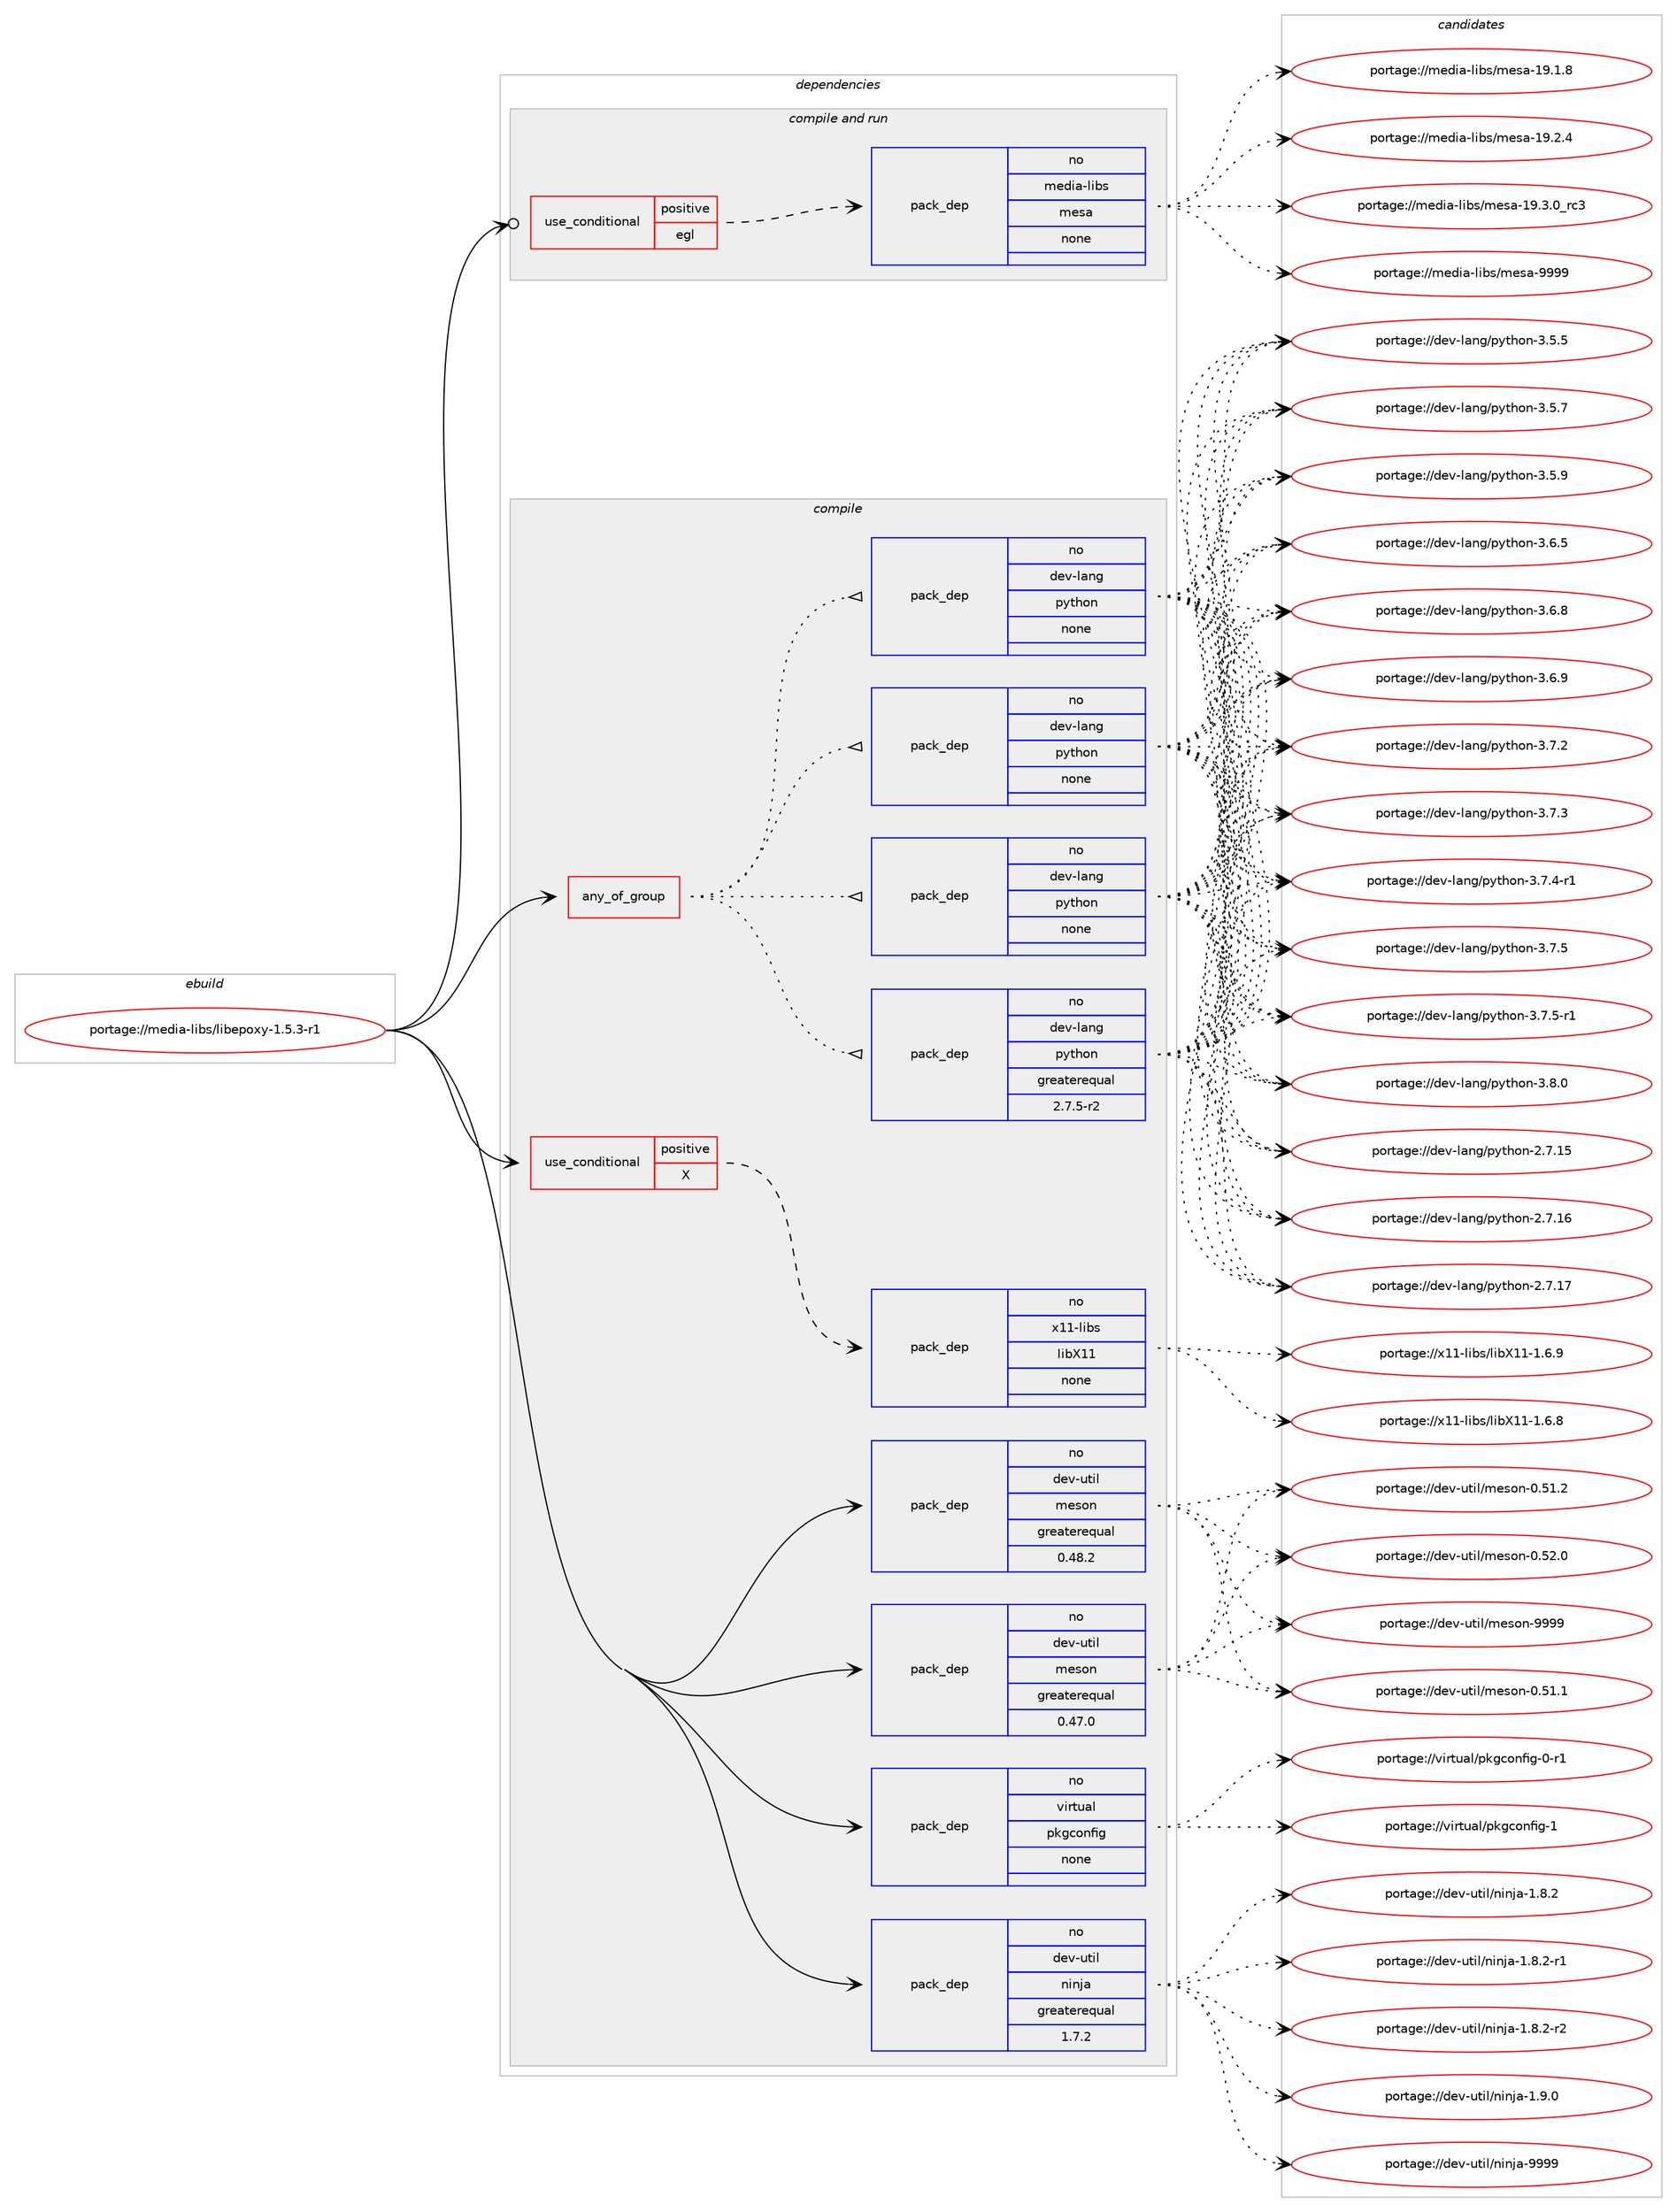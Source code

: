 digraph prolog {

# *************
# Graph options
# *************

newrank=true;
concentrate=true;
compound=true;
graph [rankdir=LR,fontname=Helvetica,fontsize=10,ranksep=1.5];#, ranksep=2.5, nodesep=0.2];
edge  [arrowhead=vee];
node  [fontname=Helvetica,fontsize=10];

# **********
# The ebuild
# **********

subgraph cluster_leftcol {
color=gray;
rank=same;
label=<<i>ebuild</i>>;
id [label="portage://media-libs/libepoxy-1.5.3-r1", color=red, width=4, href="../media-libs/libepoxy-1.5.3-r1.svg"];
}

# ****************
# The dependencies
# ****************

subgraph cluster_midcol {
color=gray;
label=<<i>dependencies</i>>;
subgraph cluster_compile {
fillcolor="#eeeeee";
style=filled;
label=<<i>compile</i>>;
subgraph any5061 {
dependency320280 [label=<<TABLE BORDER="0" CELLBORDER="1" CELLSPACING="0" CELLPADDING="4"><TR><TD CELLPADDING="10">any_of_group</TD></TR></TABLE>>, shape=none, color=red];subgraph pack235138 {
dependency320281 [label=<<TABLE BORDER="0" CELLBORDER="1" CELLSPACING="0" CELLPADDING="4" WIDTH="220"><TR><TD ROWSPAN="6" CELLPADDING="30">pack_dep</TD></TR><TR><TD WIDTH="110">no</TD></TR><TR><TD>dev-lang</TD></TR><TR><TD>python</TD></TR><TR><TD>none</TD></TR><TR><TD></TD></TR></TABLE>>, shape=none, color=blue];
}
dependency320280:e -> dependency320281:w [weight=20,style="dotted",arrowhead="oinv"];
subgraph pack235139 {
dependency320282 [label=<<TABLE BORDER="0" CELLBORDER="1" CELLSPACING="0" CELLPADDING="4" WIDTH="220"><TR><TD ROWSPAN="6" CELLPADDING="30">pack_dep</TD></TR><TR><TD WIDTH="110">no</TD></TR><TR><TD>dev-lang</TD></TR><TR><TD>python</TD></TR><TR><TD>none</TD></TR><TR><TD></TD></TR></TABLE>>, shape=none, color=blue];
}
dependency320280:e -> dependency320282:w [weight=20,style="dotted",arrowhead="oinv"];
subgraph pack235140 {
dependency320283 [label=<<TABLE BORDER="0" CELLBORDER="1" CELLSPACING="0" CELLPADDING="4" WIDTH="220"><TR><TD ROWSPAN="6" CELLPADDING="30">pack_dep</TD></TR><TR><TD WIDTH="110">no</TD></TR><TR><TD>dev-lang</TD></TR><TR><TD>python</TD></TR><TR><TD>none</TD></TR><TR><TD></TD></TR></TABLE>>, shape=none, color=blue];
}
dependency320280:e -> dependency320283:w [weight=20,style="dotted",arrowhead="oinv"];
subgraph pack235141 {
dependency320284 [label=<<TABLE BORDER="0" CELLBORDER="1" CELLSPACING="0" CELLPADDING="4" WIDTH="220"><TR><TD ROWSPAN="6" CELLPADDING="30">pack_dep</TD></TR><TR><TD WIDTH="110">no</TD></TR><TR><TD>dev-lang</TD></TR><TR><TD>python</TD></TR><TR><TD>greaterequal</TD></TR><TR><TD>2.7.5-r2</TD></TR></TABLE>>, shape=none, color=blue];
}
dependency320280:e -> dependency320284:w [weight=20,style="dotted",arrowhead="oinv"];
}
id:e -> dependency320280:w [weight=20,style="solid",arrowhead="vee"];
subgraph cond79953 {
dependency320285 [label=<<TABLE BORDER="0" CELLBORDER="1" CELLSPACING="0" CELLPADDING="4"><TR><TD ROWSPAN="3" CELLPADDING="10">use_conditional</TD></TR><TR><TD>positive</TD></TR><TR><TD>X</TD></TR></TABLE>>, shape=none, color=red];
subgraph pack235142 {
dependency320286 [label=<<TABLE BORDER="0" CELLBORDER="1" CELLSPACING="0" CELLPADDING="4" WIDTH="220"><TR><TD ROWSPAN="6" CELLPADDING="30">pack_dep</TD></TR><TR><TD WIDTH="110">no</TD></TR><TR><TD>x11-libs</TD></TR><TR><TD>libX11</TD></TR><TR><TD>none</TD></TR><TR><TD></TD></TR></TABLE>>, shape=none, color=blue];
}
dependency320285:e -> dependency320286:w [weight=20,style="dashed",arrowhead="vee"];
}
id:e -> dependency320285:w [weight=20,style="solid",arrowhead="vee"];
subgraph pack235143 {
dependency320287 [label=<<TABLE BORDER="0" CELLBORDER="1" CELLSPACING="0" CELLPADDING="4" WIDTH="220"><TR><TD ROWSPAN="6" CELLPADDING="30">pack_dep</TD></TR><TR><TD WIDTH="110">no</TD></TR><TR><TD>dev-util</TD></TR><TR><TD>meson</TD></TR><TR><TD>greaterequal</TD></TR><TR><TD>0.47.0</TD></TR></TABLE>>, shape=none, color=blue];
}
id:e -> dependency320287:w [weight=20,style="solid",arrowhead="vee"];
subgraph pack235144 {
dependency320288 [label=<<TABLE BORDER="0" CELLBORDER="1" CELLSPACING="0" CELLPADDING="4" WIDTH="220"><TR><TD ROWSPAN="6" CELLPADDING="30">pack_dep</TD></TR><TR><TD WIDTH="110">no</TD></TR><TR><TD>dev-util</TD></TR><TR><TD>meson</TD></TR><TR><TD>greaterequal</TD></TR><TR><TD>0.48.2</TD></TR></TABLE>>, shape=none, color=blue];
}
id:e -> dependency320288:w [weight=20,style="solid",arrowhead="vee"];
subgraph pack235145 {
dependency320289 [label=<<TABLE BORDER="0" CELLBORDER="1" CELLSPACING="0" CELLPADDING="4" WIDTH="220"><TR><TD ROWSPAN="6" CELLPADDING="30">pack_dep</TD></TR><TR><TD WIDTH="110">no</TD></TR><TR><TD>dev-util</TD></TR><TR><TD>ninja</TD></TR><TR><TD>greaterequal</TD></TR><TR><TD>1.7.2</TD></TR></TABLE>>, shape=none, color=blue];
}
id:e -> dependency320289:w [weight=20,style="solid",arrowhead="vee"];
subgraph pack235146 {
dependency320290 [label=<<TABLE BORDER="0" CELLBORDER="1" CELLSPACING="0" CELLPADDING="4" WIDTH="220"><TR><TD ROWSPAN="6" CELLPADDING="30">pack_dep</TD></TR><TR><TD WIDTH="110">no</TD></TR><TR><TD>virtual</TD></TR><TR><TD>pkgconfig</TD></TR><TR><TD>none</TD></TR><TR><TD></TD></TR></TABLE>>, shape=none, color=blue];
}
id:e -> dependency320290:w [weight=20,style="solid",arrowhead="vee"];
}
subgraph cluster_compileandrun {
fillcolor="#eeeeee";
style=filled;
label=<<i>compile and run</i>>;
subgraph cond79954 {
dependency320291 [label=<<TABLE BORDER="0" CELLBORDER="1" CELLSPACING="0" CELLPADDING="4"><TR><TD ROWSPAN="3" CELLPADDING="10">use_conditional</TD></TR><TR><TD>positive</TD></TR><TR><TD>egl</TD></TR></TABLE>>, shape=none, color=red];
subgraph pack235147 {
dependency320292 [label=<<TABLE BORDER="0" CELLBORDER="1" CELLSPACING="0" CELLPADDING="4" WIDTH="220"><TR><TD ROWSPAN="6" CELLPADDING="30">pack_dep</TD></TR><TR><TD WIDTH="110">no</TD></TR><TR><TD>media-libs</TD></TR><TR><TD>mesa</TD></TR><TR><TD>none</TD></TR><TR><TD></TD></TR></TABLE>>, shape=none, color=blue];
}
dependency320291:e -> dependency320292:w [weight=20,style="dashed",arrowhead="vee"];
}
id:e -> dependency320291:w [weight=20,style="solid",arrowhead="odotvee"];
}
subgraph cluster_run {
fillcolor="#eeeeee";
style=filled;
label=<<i>run</i>>;
}
}

# **************
# The candidates
# **************

subgraph cluster_choices {
rank=same;
color=gray;
label=<<i>candidates</i>>;

subgraph choice235138 {
color=black;
nodesep=1;
choiceportage10010111845108971101034711212111610411111045504655464953 [label="portage://dev-lang/python-2.7.15", color=red, width=4,href="../dev-lang/python-2.7.15.svg"];
choiceportage10010111845108971101034711212111610411111045504655464954 [label="portage://dev-lang/python-2.7.16", color=red, width=4,href="../dev-lang/python-2.7.16.svg"];
choiceportage10010111845108971101034711212111610411111045504655464955 [label="portage://dev-lang/python-2.7.17", color=red, width=4,href="../dev-lang/python-2.7.17.svg"];
choiceportage100101118451089711010347112121116104111110455146534653 [label="portage://dev-lang/python-3.5.5", color=red, width=4,href="../dev-lang/python-3.5.5.svg"];
choiceportage100101118451089711010347112121116104111110455146534655 [label="portage://dev-lang/python-3.5.7", color=red, width=4,href="../dev-lang/python-3.5.7.svg"];
choiceportage100101118451089711010347112121116104111110455146534657 [label="portage://dev-lang/python-3.5.9", color=red, width=4,href="../dev-lang/python-3.5.9.svg"];
choiceportage100101118451089711010347112121116104111110455146544653 [label="portage://dev-lang/python-3.6.5", color=red, width=4,href="../dev-lang/python-3.6.5.svg"];
choiceportage100101118451089711010347112121116104111110455146544656 [label="portage://dev-lang/python-3.6.8", color=red, width=4,href="../dev-lang/python-3.6.8.svg"];
choiceportage100101118451089711010347112121116104111110455146544657 [label="portage://dev-lang/python-3.6.9", color=red, width=4,href="../dev-lang/python-3.6.9.svg"];
choiceportage100101118451089711010347112121116104111110455146554650 [label="portage://dev-lang/python-3.7.2", color=red, width=4,href="../dev-lang/python-3.7.2.svg"];
choiceportage100101118451089711010347112121116104111110455146554651 [label="portage://dev-lang/python-3.7.3", color=red, width=4,href="../dev-lang/python-3.7.3.svg"];
choiceportage1001011184510897110103471121211161041111104551465546524511449 [label="portage://dev-lang/python-3.7.4-r1", color=red, width=4,href="../dev-lang/python-3.7.4-r1.svg"];
choiceportage100101118451089711010347112121116104111110455146554653 [label="portage://dev-lang/python-3.7.5", color=red, width=4,href="../dev-lang/python-3.7.5.svg"];
choiceportage1001011184510897110103471121211161041111104551465546534511449 [label="portage://dev-lang/python-3.7.5-r1", color=red, width=4,href="../dev-lang/python-3.7.5-r1.svg"];
choiceportage100101118451089711010347112121116104111110455146564648 [label="portage://dev-lang/python-3.8.0", color=red, width=4,href="../dev-lang/python-3.8.0.svg"];
dependency320281:e -> choiceportage10010111845108971101034711212111610411111045504655464953:w [style=dotted,weight="100"];
dependency320281:e -> choiceportage10010111845108971101034711212111610411111045504655464954:w [style=dotted,weight="100"];
dependency320281:e -> choiceportage10010111845108971101034711212111610411111045504655464955:w [style=dotted,weight="100"];
dependency320281:e -> choiceportage100101118451089711010347112121116104111110455146534653:w [style=dotted,weight="100"];
dependency320281:e -> choiceportage100101118451089711010347112121116104111110455146534655:w [style=dotted,weight="100"];
dependency320281:e -> choiceportage100101118451089711010347112121116104111110455146534657:w [style=dotted,weight="100"];
dependency320281:e -> choiceportage100101118451089711010347112121116104111110455146544653:w [style=dotted,weight="100"];
dependency320281:e -> choiceportage100101118451089711010347112121116104111110455146544656:w [style=dotted,weight="100"];
dependency320281:e -> choiceportage100101118451089711010347112121116104111110455146544657:w [style=dotted,weight="100"];
dependency320281:e -> choiceportage100101118451089711010347112121116104111110455146554650:w [style=dotted,weight="100"];
dependency320281:e -> choiceportage100101118451089711010347112121116104111110455146554651:w [style=dotted,weight="100"];
dependency320281:e -> choiceportage1001011184510897110103471121211161041111104551465546524511449:w [style=dotted,weight="100"];
dependency320281:e -> choiceportage100101118451089711010347112121116104111110455146554653:w [style=dotted,weight="100"];
dependency320281:e -> choiceportage1001011184510897110103471121211161041111104551465546534511449:w [style=dotted,weight="100"];
dependency320281:e -> choiceportage100101118451089711010347112121116104111110455146564648:w [style=dotted,weight="100"];
}
subgraph choice235139 {
color=black;
nodesep=1;
choiceportage10010111845108971101034711212111610411111045504655464953 [label="portage://dev-lang/python-2.7.15", color=red, width=4,href="../dev-lang/python-2.7.15.svg"];
choiceportage10010111845108971101034711212111610411111045504655464954 [label="portage://dev-lang/python-2.7.16", color=red, width=4,href="../dev-lang/python-2.7.16.svg"];
choiceportage10010111845108971101034711212111610411111045504655464955 [label="portage://dev-lang/python-2.7.17", color=red, width=4,href="../dev-lang/python-2.7.17.svg"];
choiceportage100101118451089711010347112121116104111110455146534653 [label="portage://dev-lang/python-3.5.5", color=red, width=4,href="../dev-lang/python-3.5.5.svg"];
choiceportage100101118451089711010347112121116104111110455146534655 [label="portage://dev-lang/python-3.5.7", color=red, width=4,href="../dev-lang/python-3.5.7.svg"];
choiceportage100101118451089711010347112121116104111110455146534657 [label="portage://dev-lang/python-3.5.9", color=red, width=4,href="../dev-lang/python-3.5.9.svg"];
choiceportage100101118451089711010347112121116104111110455146544653 [label="portage://dev-lang/python-3.6.5", color=red, width=4,href="../dev-lang/python-3.6.5.svg"];
choiceportage100101118451089711010347112121116104111110455146544656 [label="portage://dev-lang/python-3.6.8", color=red, width=4,href="../dev-lang/python-3.6.8.svg"];
choiceportage100101118451089711010347112121116104111110455146544657 [label="portage://dev-lang/python-3.6.9", color=red, width=4,href="../dev-lang/python-3.6.9.svg"];
choiceportage100101118451089711010347112121116104111110455146554650 [label="portage://dev-lang/python-3.7.2", color=red, width=4,href="../dev-lang/python-3.7.2.svg"];
choiceportage100101118451089711010347112121116104111110455146554651 [label="portage://dev-lang/python-3.7.3", color=red, width=4,href="../dev-lang/python-3.7.3.svg"];
choiceportage1001011184510897110103471121211161041111104551465546524511449 [label="portage://dev-lang/python-3.7.4-r1", color=red, width=4,href="../dev-lang/python-3.7.4-r1.svg"];
choiceportage100101118451089711010347112121116104111110455146554653 [label="portage://dev-lang/python-3.7.5", color=red, width=4,href="../dev-lang/python-3.7.5.svg"];
choiceportage1001011184510897110103471121211161041111104551465546534511449 [label="portage://dev-lang/python-3.7.5-r1", color=red, width=4,href="../dev-lang/python-3.7.5-r1.svg"];
choiceportage100101118451089711010347112121116104111110455146564648 [label="portage://dev-lang/python-3.8.0", color=red, width=4,href="../dev-lang/python-3.8.0.svg"];
dependency320282:e -> choiceportage10010111845108971101034711212111610411111045504655464953:w [style=dotted,weight="100"];
dependency320282:e -> choiceportage10010111845108971101034711212111610411111045504655464954:w [style=dotted,weight="100"];
dependency320282:e -> choiceportage10010111845108971101034711212111610411111045504655464955:w [style=dotted,weight="100"];
dependency320282:e -> choiceportage100101118451089711010347112121116104111110455146534653:w [style=dotted,weight="100"];
dependency320282:e -> choiceportage100101118451089711010347112121116104111110455146534655:w [style=dotted,weight="100"];
dependency320282:e -> choiceportage100101118451089711010347112121116104111110455146534657:w [style=dotted,weight="100"];
dependency320282:e -> choiceportage100101118451089711010347112121116104111110455146544653:w [style=dotted,weight="100"];
dependency320282:e -> choiceportage100101118451089711010347112121116104111110455146544656:w [style=dotted,weight="100"];
dependency320282:e -> choiceportage100101118451089711010347112121116104111110455146544657:w [style=dotted,weight="100"];
dependency320282:e -> choiceportage100101118451089711010347112121116104111110455146554650:w [style=dotted,weight="100"];
dependency320282:e -> choiceportage100101118451089711010347112121116104111110455146554651:w [style=dotted,weight="100"];
dependency320282:e -> choiceportage1001011184510897110103471121211161041111104551465546524511449:w [style=dotted,weight="100"];
dependency320282:e -> choiceportage100101118451089711010347112121116104111110455146554653:w [style=dotted,weight="100"];
dependency320282:e -> choiceportage1001011184510897110103471121211161041111104551465546534511449:w [style=dotted,weight="100"];
dependency320282:e -> choiceportage100101118451089711010347112121116104111110455146564648:w [style=dotted,weight="100"];
}
subgraph choice235140 {
color=black;
nodesep=1;
choiceportage10010111845108971101034711212111610411111045504655464953 [label="portage://dev-lang/python-2.7.15", color=red, width=4,href="../dev-lang/python-2.7.15.svg"];
choiceportage10010111845108971101034711212111610411111045504655464954 [label="portage://dev-lang/python-2.7.16", color=red, width=4,href="../dev-lang/python-2.7.16.svg"];
choiceportage10010111845108971101034711212111610411111045504655464955 [label="portage://dev-lang/python-2.7.17", color=red, width=4,href="../dev-lang/python-2.7.17.svg"];
choiceportage100101118451089711010347112121116104111110455146534653 [label="portage://dev-lang/python-3.5.5", color=red, width=4,href="../dev-lang/python-3.5.5.svg"];
choiceportage100101118451089711010347112121116104111110455146534655 [label="portage://dev-lang/python-3.5.7", color=red, width=4,href="../dev-lang/python-3.5.7.svg"];
choiceportage100101118451089711010347112121116104111110455146534657 [label="portage://dev-lang/python-3.5.9", color=red, width=4,href="../dev-lang/python-3.5.9.svg"];
choiceportage100101118451089711010347112121116104111110455146544653 [label="portage://dev-lang/python-3.6.5", color=red, width=4,href="../dev-lang/python-3.6.5.svg"];
choiceportage100101118451089711010347112121116104111110455146544656 [label="portage://dev-lang/python-3.6.8", color=red, width=4,href="../dev-lang/python-3.6.8.svg"];
choiceportage100101118451089711010347112121116104111110455146544657 [label="portage://dev-lang/python-3.6.9", color=red, width=4,href="../dev-lang/python-3.6.9.svg"];
choiceportage100101118451089711010347112121116104111110455146554650 [label="portage://dev-lang/python-3.7.2", color=red, width=4,href="../dev-lang/python-3.7.2.svg"];
choiceportage100101118451089711010347112121116104111110455146554651 [label="portage://dev-lang/python-3.7.3", color=red, width=4,href="../dev-lang/python-3.7.3.svg"];
choiceportage1001011184510897110103471121211161041111104551465546524511449 [label="portage://dev-lang/python-3.7.4-r1", color=red, width=4,href="../dev-lang/python-3.7.4-r1.svg"];
choiceportage100101118451089711010347112121116104111110455146554653 [label="portage://dev-lang/python-3.7.5", color=red, width=4,href="../dev-lang/python-3.7.5.svg"];
choiceportage1001011184510897110103471121211161041111104551465546534511449 [label="portage://dev-lang/python-3.7.5-r1", color=red, width=4,href="../dev-lang/python-3.7.5-r1.svg"];
choiceportage100101118451089711010347112121116104111110455146564648 [label="portage://dev-lang/python-3.8.0", color=red, width=4,href="../dev-lang/python-3.8.0.svg"];
dependency320283:e -> choiceportage10010111845108971101034711212111610411111045504655464953:w [style=dotted,weight="100"];
dependency320283:e -> choiceportage10010111845108971101034711212111610411111045504655464954:w [style=dotted,weight="100"];
dependency320283:e -> choiceportage10010111845108971101034711212111610411111045504655464955:w [style=dotted,weight="100"];
dependency320283:e -> choiceportage100101118451089711010347112121116104111110455146534653:w [style=dotted,weight="100"];
dependency320283:e -> choiceportage100101118451089711010347112121116104111110455146534655:w [style=dotted,weight="100"];
dependency320283:e -> choiceportage100101118451089711010347112121116104111110455146534657:w [style=dotted,weight="100"];
dependency320283:e -> choiceportage100101118451089711010347112121116104111110455146544653:w [style=dotted,weight="100"];
dependency320283:e -> choiceportage100101118451089711010347112121116104111110455146544656:w [style=dotted,weight="100"];
dependency320283:e -> choiceportage100101118451089711010347112121116104111110455146544657:w [style=dotted,weight="100"];
dependency320283:e -> choiceportage100101118451089711010347112121116104111110455146554650:w [style=dotted,weight="100"];
dependency320283:e -> choiceportage100101118451089711010347112121116104111110455146554651:w [style=dotted,weight="100"];
dependency320283:e -> choiceportage1001011184510897110103471121211161041111104551465546524511449:w [style=dotted,weight="100"];
dependency320283:e -> choiceportage100101118451089711010347112121116104111110455146554653:w [style=dotted,weight="100"];
dependency320283:e -> choiceportage1001011184510897110103471121211161041111104551465546534511449:w [style=dotted,weight="100"];
dependency320283:e -> choiceportage100101118451089711010347112121116104111110455146564648:w [style=dotted,weight="100"];
}
subgraph choice235141 {
color=black;
nodesep=1;
choiceportage10010111845108971101034711212111610411111045504655464953 [label="portage://dev-lang/python-2.7.15", color=red, width=4,href="../dev-lang/python-2.7.15.svg"];
choiceportage10010111845108971101034711212111610411111045504655464954 [label="portage://dev-lang/python-2.7.16", color=red, width=4,href="../dev-lang/python-2.7.16.svg"];
choiceportage10010111845108971101034711212111610411111045504655464955 [label="portage://dev-lang/python-2.7.17", color=red, width=4,href="../dev-lang/python-2.7.17.svg"];
choiceportage100101118451089711010347112121116104111110455146534653 [label="portage://dev-lang/python-3.5.5", color=red, width=4,href="../dev-lang/python-3.5.5.svg"];
choiceportage100101118451089711010347112121116104111110455146534655 [label="portage://dev-lang/python-3.5.7", color=red, width=4,href="../dev-lang/python-3.5.7.svg"];
choiceportage100101118451089711010347112121116104111110455146534657 [label="portage://dev-lang/python-3.5.9", color=red, width=4,href="../dev-lang/python-3.5.9.svg"];
choiceportage100101118451089711010347112121116104111110455146544653 [label="portage://dev-lang/python-3.6.5", color=red, width=4,href="../dev-lang/python-3.6.5.svg"];
choiceportage100101118451089711010347112121116104111110455146544656 [label="portage://dev-lang/python-3.6.8", color=red, width=4,href="../dev-lang/python-3.6.8.svg"];
choiceportage100101118451089711010347112121116104111110455146544657 [label="portage://dev-lang/python-3.6.9", color=red, width=4,href="../dev-lang/python-3.6.9.svg"];
choiceportage100101118451089711010347112121116104111110455146554650 [label="portage://dev-lang/python-3.7.2", color=red, width=4,href="../dev-lang/python-3.7.2.svg"];
choiceportage100101118451089711010347112121116104111110455146554651 [label="portage://dev-lang/python-3.7.3", color=red, width=4,href="../dev-lang/python-3.7.3.svg"];
choiceportage1001011184510897110103471121211161041111104551465546524511449 [label="portage://dev-lang/python-3.7.4-r1", color=red, width=4,href="../dev-lang/python-3.7.4-r1.svg"];
choiceportage100101118451089711010347112121116104111110455146554653 [label="portage://dev-lang/python-3.7.5", color=red, width=4,href="../dev-lang/python-3.7.5.svg"];
choiceportage1001011184510897110103471121211161041111104551465546534511449 [label="portage://dev-lang/python-3.7.5-r1", color=red, width=4,href="../dev-lang/python-3.7.5-r1.svg"];
choiceportage100101118451089711010347112121116104111110455146564648 [label="portage://dev-lang/python-3.8.0", color=red, width=4,href="../dev-lang/python-3.8.0.svg"];
dependency320284:e -> choiceportage10010111845108971101034711212111610411111045504655464953:w [style=dotted,weight="100"];
dependency320284:e -> choiceportage10010111845108971101034711212111610411111045504655464954:w [style=dotted,weight="100"];
dependency320284:e -> choiceportage10010111845108971101034711212111610411111045504655464955:w [style=dotted,weight="100"];
dependency320284:e -> choiceportage100101118451089711010347112121116104111110455146534653:w [style=dotted,weight="100"];
dependency320284:e -> choiceportage100101118451089711010347112121116104111110455146534655:w [style=dotted,weight="100"];
dependency320284:e -> choiceportage100101118451089711010347112121116104111110455146534657:w [style=dotted,weight="100"];
dependency320284:e -> choiceportage100101118451089711010347112121116104111110455146544653:w [style=dotted,weight="100"];
dependency320284:e -> choiceportage100101118451089711010347112121116104111110455146544656:w [style=dotted,weight="100"];
dependency320284:e -> choiceportage100101118451089711010347112121116104111110455146544657:w [style=dotted,weight="100"];
dependency320284:e -> choiceportage100101118451089711010347112121116104111110455146554650:w [style=dotted,weight="100"];
dependency320284:e -> choiceportage100101118451089711010347112121116104111110455146554651:w [style=dotted,weight="100"];
dependency320284:e -> choiceportage1001011184510897110103471121211161041111104551465546524511449:w [style=dotted,weight="100"];
dependency320284:e -> choiceportage100101118451089711010347112121116104111110455146554653:w [style=dotted,weight="100"];
dependency320284:e -> choiceportage1001011184510897110103471121211161041111104551465546534511449:w [style=dotted,weight="100"];
dependency320284:e -> choiceportage100101118451089711010347112121116104111110455146564648:w [style=dotted,weight="100"];
}
subgraph choice235142 {
color=black;
nodesep=1;
choiceportage120494945108105981154710810598884949454946544656 [label="portage://x11-libs/libX11-1.6.8", color=red, width=4,href="../x11-libs/libX11-1.6.8.svg"];
choiceportage120494945108105981154710810598884949454946544657 [label="portage://x11-libs/libX11-1.6.9", color=red, width=4,href="../x11-libs/libX11-1.6.9.svg"];
dependency320286:e -> choiceportage120494945108105981154710810598884949454946544656:w [style=dotted,weight="100"];
dependency320286:e -> choiceportage120494945108105981154710810598884949454946544657:w [style=dotted,weight="100"];
}
subgraph choice235143 {
color=black;
nodesep=1;
choiceportage100101118451171161051084710910111511111045484653494649 [label="portage://dev-util/meson-0.51.1", color=red, width=4,href="../dev-util/meson-0.51.1.svg"];
choiceportage100101118451171161051084710910111511111045484653494650 [label="portage://dev-util/meson-0.51.2", color=red, width=4,href="../dev-util/meson-0.51.2.svg"];
choiceportage100101118451171161051084710910111511111045484653504648 [label="portage://dev-util/meson-0.52.0", color=red, width=4,href="../dev-util/meson-0.52.0.svg"];
choiceportage10010111845117116105108471091011151111104557575757 [label="portage://dev-util/meson-9999", color=red, width=4,href="../dev-util/meson-9999.svg"];
dependency320287:e -> choiceportage100101118451171161051084710910111511111045484653494649:w [style=dotted,weight="100"];
dependency320287:e -> choiceportage100101118451171161051084710910111511111045484653494650:w [style=dotted,weight="100"];
dependency320287:e -> choiceportage100101118451171161051084710910111511111045484653504648:w [style=dotted,weight="100"];
dependency320287:e -> choiceportage10010111845117116105108471091011151111104557575757:w [style=dotted,weight="100"];
}
subgraph choice235144 {
color=black;
nodesep=1;
choiceportage100101118451171161051084710910111511111045484653494649 [label="portage://dev-util/meson-0.51.1", color=red, width=4,href="../dev-util/meson-0.51.1.svg"];
choiceportage100101118451171161051084710910111511111045484653494650 [label="portage://dev-util/meson-0.51.2", color=red, width=4,href="../dev-util/meson-0.51.2.svg"];
choiceportage100101118451171161051084710910111511111045484653504648 [label="portage://dev-util/meson-0.52.0", color=red, width=4,href="../dev-util/meson-0.52.0.svg"];
choiceportage10010111845117116105108471091011151111104557575757 [label="portage://dev-util/meson-9999", color=red, width=4,href="../dev-util/meson-9999.svg"];
dependency320288:e -> choiceportage100101118451171161051084710910111511111045484653494649:w [style=dotted,weight="100"];
dependency320288:e -> choiceportage100101118451171161051084710910111511111045484653494650:w [style=dotted,weight="100"];
dependency320288:e -> choiceportage100101118451171161051084710910111511111045484653504648:w [style=dotted,weight="100"];
dependency320288:e -> choiceportage10010111845117116105108471091011151111104557575757:w [style=dotted,weight="100"];
}
subgraph choice235145 {
color=black;
nodesep=1;
choiceportage100101118451171161051084711010511010697454946564650 [label="portage://dev-util/ninja-1.8.2", color=red, width=4,href="../dev-util/ninja-1.8.2.svg"];
choiceportage1001011184511711610510847110105110106974549465646504511449 [label="portage://dev-util/ninja-1.8.2-r1", color=red, width=4,href="../dev-util/ninja-1.8.2-r1.svg"];
choiceportage1001011184511711610510847110105110106974549465646504511450 [label="portage://dev-util/ninja-1.8.2-r2", color=red, width=4,href="../dev-util/ninja-1.8.2-r2.svg"];
choiceportage100101118451171161051084711010511010697454946574648 [label="portage://dev-util/ninja-1.9.0", color=red, width=4,href="../dev-util/ninja-1.9.0.svg"];
choiceportage1001011184511711610510847110105110106974557575757 [label="portage://dev-util/ninja-9999", color=red, width=4,href="../dev-util/ninja-9999.svg"];
dependency320289:e -> choiceportage100101118451171161051084711010511010697454946564650:w [style=dotted,weight="100"];
dependency320289:e -> choiceportage1001011184511711610510847110105110106974549465646504511449:w [style=dotted,weight="100"];
dependency320289:e -> choiceportage1001011184511711610510847110105110106974549465646504511450:w [style=dotted,weight="100"];
dependency320289:e -> choiceportage100101118451171161051084711010511010697454946574648:w [style=dotted,weight="100"];
dependency320289:e -> choiceportage1001011184511711610510847110105110106974557575757:w [style=dotted,weight="100"];
}
subgraph choice235146 {
color=black;
nodesep=1;
choiceportage11810511411611797108471121071039911111010210510345484511449 [label="portage://virtual/pkgconfig-0-r1", color=red, width=4,href="../virtual/pkgconfig-0-r1.svg"];
choiceportage1181051141161179710847112107103991111101021051034549 [label="portage://virtual/pkgconfig-1", color=red, width=4,href="../virtual/pkgconfig-1.svg"];
dependency320290:e -> choiceportage11810511411611797108471121071039911111010210510345484511449:w [style=dotted,weight="100"];
dependency320290:e -> choiceportage1181051141161179710847112107103991111101021051034549:w [style=dotted,weight="100"];
}
subgraph choice235147 {
color=black;
nodesep=1;
choiceportage109101100105974510810598115471091011159745495746494656 [label="portage://media-libs/mesa-19.1.8", color=red, width=4,href="../media-libs/mesa-19.1.8.svg"];
choiceportage109101100105974510810598115471091011159745495746504652 [label="portage://media-libs/mesa-19.2.4", color=red, width=4,href="../media-libs/mesa-19.2.4.svg"];
choiceportage109101100105974510810598115471091011159745495746514648951149951 [label="portage://media-libs/mesa-19.3.0_rc3", color=red, width=4,href="../media-libs/mesa-19.3.0_rc3.svg"];
choiceportage10910110010597451081059811547109101115974557575757 [label="portage://media-libs/mesa-9999", color=red, width=4,href="../media-libs/mesa-9999.svg"];
dependency320292:e -> choiceportage109101100105974510810598115471091011159745495746494656:w [style=dotted,weight="100"];
dependency320292:e -> choiceportage109101100105974510810598115471091011159745495746504652:w [style=dotted,weight="100"];
dependency320292:e -> choiceportage109101100105974510810598115471091011159745495746514648951149951:w [style=dotted,weight="100"];
dependency320292:e -> choiceportage10910110010597451081059811547109101115974557575757:w [style=dotted,weight="100"];
}
}

}
